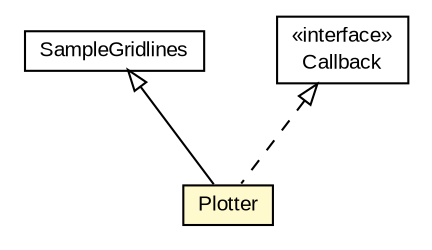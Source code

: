 #!/usr/local/bin/dot
#
# Class diagram 
# Generated by UMLGraph version R5_6-24-gf6e263 (http://www.umlgraph.org/)
#

digraph G {
	edge [fontname="arial",fontsize=10,labelfontname="arial",labelfontsize=10];
	node [fontname="arial",fontsize=10,shape=plaintext];
	nodesep=0.25;
	ranksep=0.5;
	// org.osmdroid.samplefragments.data.SampleGridlines
	c195235 [label=<<table title="org.osmdroid.samplefragments.data.SampleGridlines" border="0" cellborder="1" cellspacing="0" cellpadding="2" port="p" href="../data/SampleGridlines.html">
		<tr><td><table border="0" cellspacing="0" cellpadding="1">
<tr><td align="center" balign="center"> SampleGridlines </td></tr>
		</table></td></tr>
		</table>>, URL="../data/SampleGridlines.html", fontname="arial", fontcolor="black", fontsize=10.0];
	// org.osmdroid.samplefragments.milstd2525.ListPicker.Callback
	c195309 [label=<<table title="org.osmdroid.samplefragments.milstd2525.ListPicker.Callback" border="0" cellborder="1" cellspacing="0" cellpadding="2" port="p" href="./ListPicker.Callback.html">
		<tr><td><table border="0" cellspacing="0" cellpadding="1">
<tr><td align="center" balign="center"> &#171;interface&#187; </td></tr>
<tr><td align="center" balign="center"> Callback </td></tr>
		</table></td></tr>
		</table>>, URL="./ListPicker.Callback.html", fontname="arial", fontcolor="black", fontsize=10.0];
	// org.osmdroid.samplefragments.milstd2525.Plotter
	c195315 [label=<<table title="org.osmdroid.samplefragments.milstd2525.Plotter" border="0" cellborder="1" cellspacing="0" cellpadding="2" port="p" bgcolor="lemonChiffon" href="./Plotter.html">
		<tr><td><table border="0" cellspacing="0" cellpadding="1">
<tr><td align="center" balign="center"> Plotter </td></tr>
		</table></td></tr>
		</table>>, URL="./Plotter.html", fontname="arial", fontcolor="black", fontsize=10.0];
	//org.osmdroid.samplefragments.milstd2525.Plotter extends org.osmdroid.samplefragments.data.SampleGridlines
	c195235:p -> c195315:p [dir=back,arrowtail=empty];
	//org.osmdroid.samplefragments.milstd2525.Plotter implements org.osmdroid.samplefragments.milstd2525.ListPicker.Callback
	c195309:p -> c195315:p [dir=back,arrowtail=empty,style=dashed];
}


